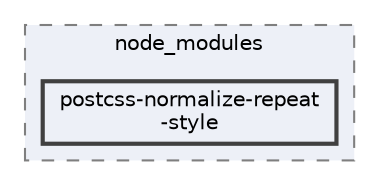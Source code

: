 digraph "pkiclassroomrescheduler/src/main/frontend/node_modules/postcss-normalize-repeat-style"
{
 // LATEX_PDF_SIZE
  bgcolor="transparent";
  edge [fontname=Helvetica,fontsize=10,labelfontname=Helvetica,labelfontsize=10];
  node [fontname=Helvetica,fontsize=10,shape=box,height=0.2,width=0.4];
  compound=true
  subgraph clusterdir_72953eda66ccb3a2722c28e1c3e6c23b {
    graph [ bgcolor="#edf0f7", pencolor="grey50", label="node_modules", fontname=Helvetica,fontsize=10 style="filled,dashed", URL="dir_72953eda66ccb3a2722c28e1c3e6c23b.html",tooltip=""]
  dir_2247cb7b8dd5018c2733bd67c063c4a7 [label="postcss-normalize-repeat\l-style", fillcolor="#edf0f7", color="grey25", style="filled,bold", URL="dir_2247cb7b8dd5018c2733bd67c063c4a7.html",tooltip=""];
  }
}
